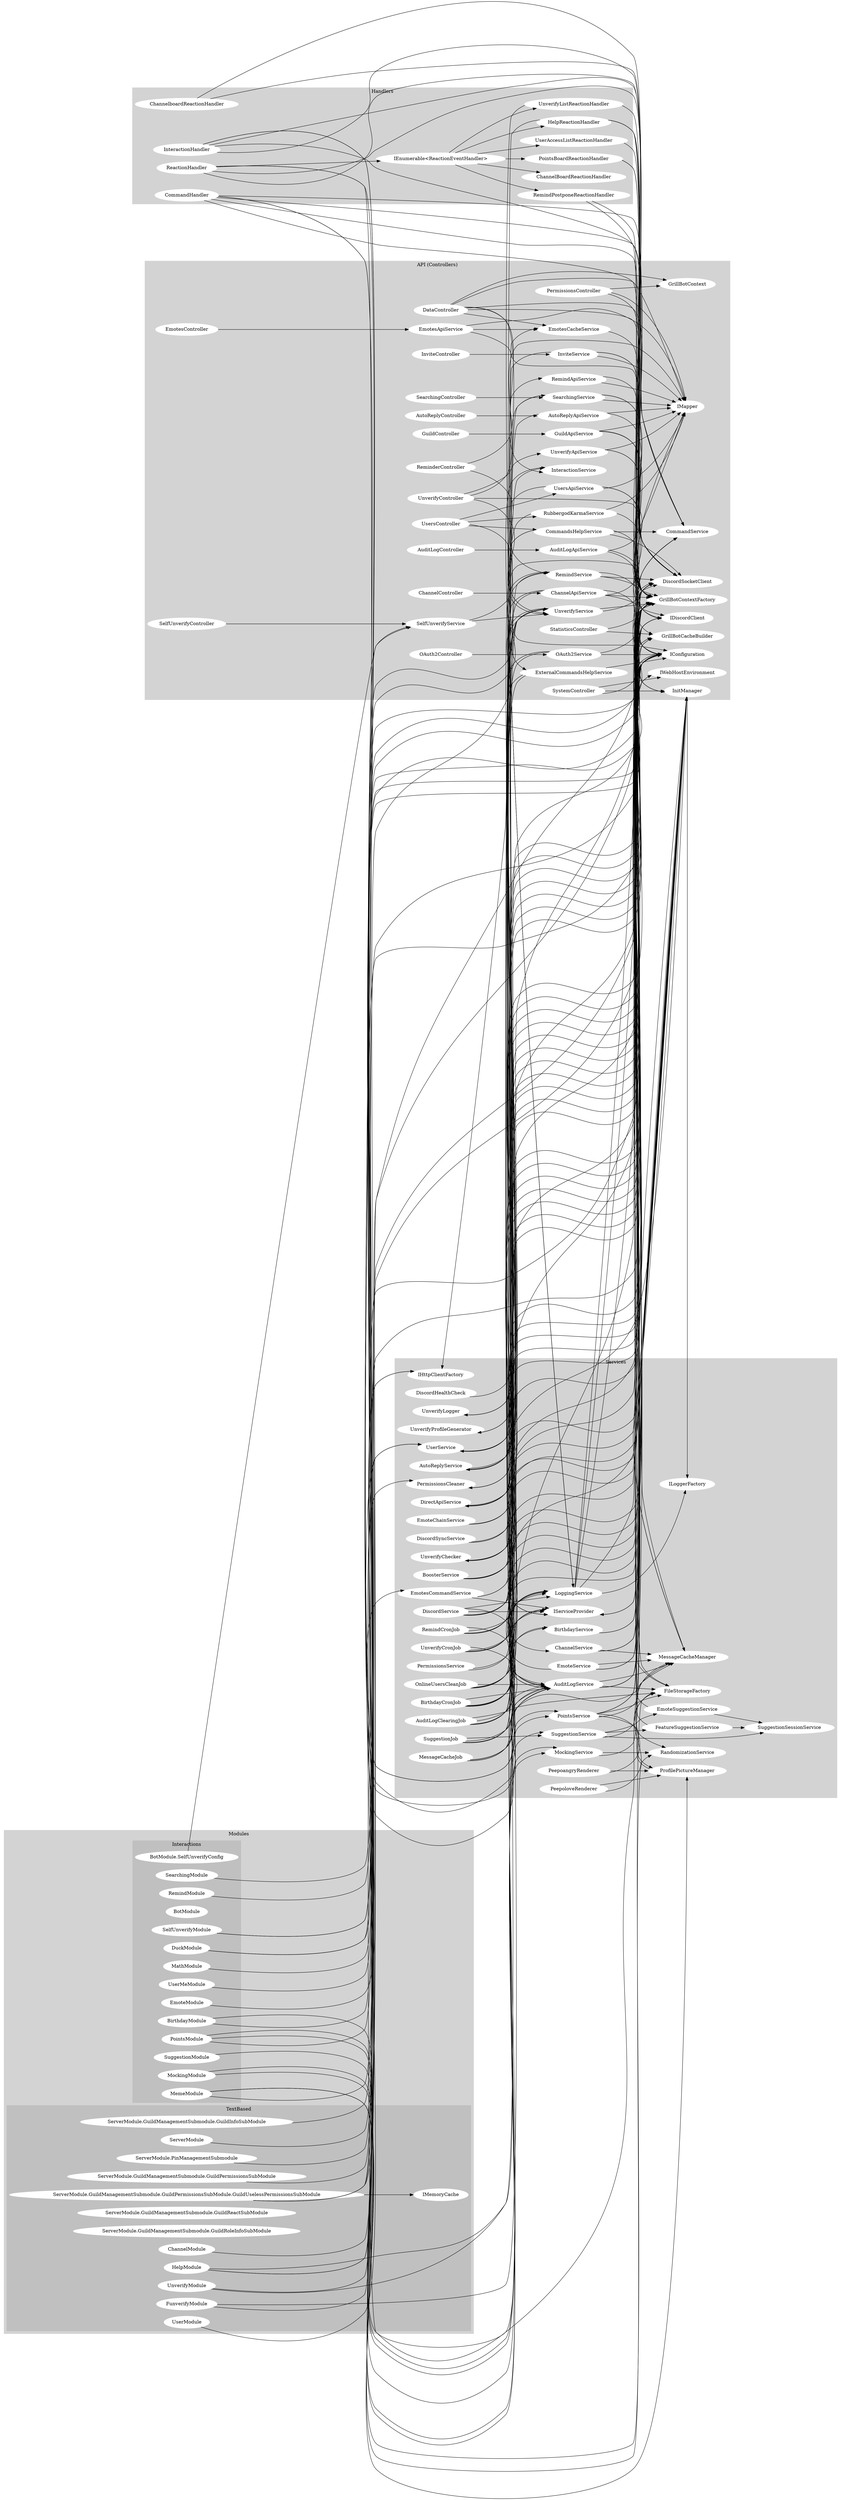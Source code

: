 digraph G {
    rankdir=LR
    
    subgraph cluster_0 {
		style=filled;
		color=lightgrey;
		node [
		    style=filled,
		    color=white
	    ];
		
		AuditLogController -> { AuditLogApiService }
        OAuth2Controller -> OAuth2Service
        AutoReplyController -> { AutoReplyApiService }
        ChannelController -> { ChannelApiService }
        DataController -> { DiscordSocketClient GrillBotContext CommandService IConfiguration InteractionService EmotesCacheService IMapper }
        EmotesController -> EmotesApiService
        GuildController -> { GuildApiService }
        InviteController -> InviteService
        PermissionsController -> { GrillBotContext DiscordSocketClient IMapper }
        ReminderController -> { RemindService RemindApiService }
        SearchingController -> SearchingService
        SelfUnverifyController -> SelfUnverifyService
        StatisticsController -> { GrillBotContextFactory GrillBotCacheBuilder }
        SystemController -> { IWebHostEnvironment DiscordSocketClient InitManager }
        UnverifyController -> { UnverifyService IDiscordClient IMapper UnverifyApiService }
        UsersController -> { CommandsHelpService ExternalCommandsHelpService UsersApiService RubbergodKarmaService }
		
		label = "API (Controllers)";
	}
	
	subgraph cluster_2 {
	    style=filled;
		color=lightgrey;
		node [
		    style=filled,
		    color=white
	    ];
	    
	    AuditLogService -> { DiscordSocketClient GrillBotContextFactory MessageCacheManager FileStorageFactory InitManager }
	    AuditLogApiService -> { GrillBotContextFactory IMapper FileStorageFactory }
	    AuditLogClearingJob -> { LoggingService AuditLogService IDiscordClient GrillBotContextFactory FileStorageFactory InitManager }
	    
	    "BirthdayCronJob" -> "IConfiguration"
        "BirthdayCronJob" -> "BirthdayService"
        "BirthdayCronJob" -> "LoggingService"
        "BirthdayCronJob" -> "AuditLogService"
        "BirthdayCronJob" -> "IDiscordClient"
        "BirthdayCronJob" -> "InitManager"
        
        "BirthdayService" -> "DiscordSocketClient"
        "BirthdayService" -> "GrillBotContextFactory"
        
        CommandsHelpService -> { DiscordSocketClient CommandService ChannelService IServiceProvider IConfiguration }
        ExternalCommandsHelpService -> { DirectApiService IConfiguration IServiceProvider }
        DirectApiService -> { DiscordSocketClient IConfiguration InitManager GrillBotCacheBuilder }
        
        "DiscordHealthCheck" -> "DiscordSocketClient"
        DiscordService -> { DiscordSocketClient IConfiguration IServiceProvider CommandService LoggingService IWebHostEnvironment InitManager InteractionService AuditLogService }
        "DiscordSyncService" -> "DiscordSocketClient"
        "DiscordSyncService" -> "GrillBotContextFactory"
        "DiscordSyncService" -> "InitManager"
        
        "EmoteChainService" -> "IConfiguration"
        "EmoteChainService" -> "DiscordSocketClient"
        EmotesApiService -> { GrillBotContextFactory EmotesCacheService IMapper }
        "EmotesCacheService" -> "DiscordSocketClient"
        "EmotesCommandService" -> "IServiceProvider"
        "EmotesCommandService" -> "GrillBotContextFactory"
        "EmotesCommandService" -> "IDiscordClient"
        EmoteService -> { DiscordSocketClient GrillBotContextFactory IConfiguration MessageCacheManager EmotesCacheService }
	    
	    "FileStorageFactory" -> "IConfiguration"
	    
	    GuildApiService -> { GrillBotContextFactory DiscordSocketClient IMapper GrillBotCacheBuilder }
	    
	    ChannelService -> { DiscordSocketClient GrillBotContextFactory IConfiguration MessageCacheManager }
	    ChannelApiService -> { GrillBotContextFactory IMapper IDiscordClient MessageCacheManager AuditLogService AutoReplyService }
	    
	    PeepoangryRenderer -> { FileStorageFactory ProfilePictureManager }
	    PeepoloveRenderer -> { FileStorageFactory ProfilePictureManager }
	    
	    "LoggingService" -> "DiscordSocketClient"
	    "LoggingService" -> "CommandService"
	    "LoggingService" -> "ILoggerFactory"
	    "LoggingService" -> "IConfiguration"
	    "LoggingService" -> "GrillBotContextFactory"
	    "LoggingService" -> "InteractionService"
	    
	    PermissionsCleaner -> { IDiscordClient }
	    "PermissionsService" -> "GrillBotContextFactory"
	    "PermissionsService" -> "IServiceProvider"
	    
	    RemindCronJob -> { LoggingService AuditLogService IDiscordClient RemindService InitManager }
	    RemindService -> { DiscordSocketClient GrillBotContextFactory IConfiguration AuditLogService }
	    RemindApiService -> { GrillBotContextFactory IMapper }
	    
	    EmoteSuggestionService -> { SuggestionSessionService GrillBotContextFactory }
	    FeatureSuggestionService -> { SuggestionSessionService IConfiguration }
	    SuggestionJob -> { LoggingService AuditLogService IDiscordClient InitManager SuggestionService GrillBotContextFactory }
	    SuggestionService -> { EmoteSuggestionService FeatureSuggestionService IDiscordClient SuggestionSessionService }
	    
	    "SelfUnverifyService" -> "UnverifyService"
	    "SelfUnverifyService" -> "GrillBotContextFactory"
	    
	    UnverifyApiService -> { GrillBotContextFactory IMapper IDiscordClient }
	    
	    "UnverifyChecker" -> "GrillBotContextFactory"
	    "UnverifyChecker" -> "IConfiguration"
	    "UnverifyChecker" -> "IWebHostEnvironment"
	    
	    "UnverifyCronJob" -> "LoggingService"
	    "UnverifyCronJob" -> "AuditLogService"
	    "UnverifyCronJob" -> "IDiscordClient"
	    "UnverifyCronJob" -> "UnverifyService"
	    "UnverifyCronJob" -> "InitManager"
	    
	    "UnverifyLogger" -> "DiscordSocketClient"
	    "UnverifyLogger" -> "GrillBotContextFactory"
	    
	    "UnverifyProfileGenerator" -> "GrillBotContextFactory"
	    
	    UnverifyService -> { DiscordSocketClient UnverifyChecker UnverifyProfileGenerator UnverifyLogger GrillBotContextFactory LoggingService PermissionsCleaner }
	    
	    "OnlineUsersCleanJob" -> "LoggingService"
	    "OnlineUsersCleanJob" -> "AuditLogService"
	    "OnlineUsersCleanJob" -> "IDiscordClient"
	    "OnlineUsersCleanJob" -> "GrillBotContextFactory"
	    "OnlineUsersCleanJob" -> "InitManager"
	    
	    PointsService -> { DiscordSocketClient GrillBotContextFactory IConfiguration FileStorageFactory MessageCacheManager RandomizationService ProfilePictureManager }
	    UserService -> { GrillBotContextFactory IConfiguration DiscordSocketClient }
	    UsersApiService -> { GrillBotContextFactory IMapper IDiscordClient AuditLogService }
	    RubbergodKarmaService -> { DirectApiService IDiscordClient IMapper }
	   
	    AutoReplyApiService -> { AutoReplyService GrillBotContextFactory IMapper }
	    "AutoReplyService" -> "IConfiguration"
	    "AutoReplyService" -> "DiscordSocketClient"
	    "AutoReplyService" -> "GrillBotContextFactory"
	    "AutoReplyService" -> "InitManager"
	    
	    "BoosterService" -> "DiscordSocketClient"
	    "BoosterService" -> "GrillBotContextFactory"
	    "BoosterService" -> "IConfiguration"
	    "BoosterService" -> "InitManager"
	    
	    InviteService -> { DiscordSocketClient GrillBotContextFactory AuditLogService IMapper }
	    MessageCacheJob -> { LoggingService AuditLogService IDiscordClient InitManager MessageCacheManager }
	    
	    "MockingService" -> "IConfiguration"
	    "MockingService" -> "RandomizationService"
	    
	    "OAuth2Service" -> "IConfiguration"
	    "OAuth2Service" -> "GrillBotContextFactory"
	    "OAuth2Service" -> "LoggingService"
	    "OAuth2Service" -> "IHttpClientFactory"
	    
	    "RandomizationService"
	    
	    SearchingService -> { DiscordSocketClient GrillBotContextFactory UserService IMapper }
	    
	    label = "Services"
	}
	
	subgraph cluster_3 {
	    style=filled;
		color=lightgrey;
		node [
		    style=filled,
		    color=white
	    ];
	    
	    "CommandHandler" -> "DiscordSocketClient"
	    "CommandHandler" -> "CommandService"
	    "CommandHandler" -> "IServiceProvider"
	    "CommandHandler" -> "IConfiguration"
	    "CommandHandler" -> "AuditLogService"
	    "CommandHandler" -> "InitManager"
	    
	    "InteractionHandler" -> "DiscordSocketClient"
	    "InteractionHandler" -> "GrillBotContextFactory"
	    "InteractionHandler" -> "IServiceProvider"
	    "InteractionHandler" -> "InitManager"
	    "InteractionHandler" -> "AuditLogService"
	    
	    ReactionHandler -> { DiscordSocketClient "IEnumerable<ReactionEventHandler>" MessageCacheManager InitManager LoggingService }
	    
	    "IEnumerable<ReactionEventHandler>" -> "HelpReactionHandler"
	    "IEnumerable<ReactionEventHandler>" -> "ChannelBoardReactionHandler"
	    "IEnumerable<ReactionEventHandler>" -> "PointsBoardReactionHandler"
	    "IEnumerable<ReactionEventHandler>" -> "UserAccessListReactionHandler"
	    "IEnumerable<ReactionEventHandler>" -> "UnverifyListReactionHandler"
	    "IEnumerable<ReactionEventHandler>" -> "RemindPostponeReactionHandler"
	    "HelpReactionHandler" -> "CommandService"
	    "HelpReactionHandler" -> "DiscordSocketClient"
	    "HelpReactionHandler" -> "IServiceProvider"
	    "HelpReactionHandler" -> "IConfiguration"
	    "ChannelboardReactionHandler" -> "GrillBotContextFactory"
	    "ChannelboardReactionHandler" -> "DiscordSocketClient"
	    "PointsBoardReactionHandler" -> "GrillBotContextFactory"
	    "PointsBoardReactionHandler" -> "DiscordSocketClient"
	    "RemindPostponeReactionHandler" -> "GrillBotContextFactory"
	    "RemindPostponeReactionHandler" -> "IDiscordClient"
	    "UserAccessListReactionHandler" -> "DiscordSocketClient"
	    "UnverifyListReactionHandler" -> "DiscordSocketClient"
	    "UnverifyListReactionHandler" -> "UnverifyService"
	    
	    label = "Handlers"
	}
	
	subgraph cluster_4 {
	    style=filled;
		color=lightgrey;
		node [
		    style=filled,
		    color=white
	    ];
	    
	    subgraph cluster_4_1 {
    	    style=filled;
    		color=grey;
    		node [
    		    style=filled,
    		    color=white
    	    ];
    	    
    	    SelfUnverifyModule -> SelfUnverifyService
    	    SelfUnverifyModule -> IConfiguration
    	    UserMeModule -> UserService
    	    BirthdayModule -> BirthdayService
    	    BirthdayModule -> IConfiguration
            BotModule
    	    "BotModule.SelfUnverifyConfig" -> SelfUnverifyService
            DuckModule -> IHttpClientFactory
    	    DuckModule -> IConfiguration
    	    EmoteModule -> EmotesCommandService
    	    MathModule -> IHttpClientFactory
    	    MemeModule -> RandomizationService
    	    MemeModule -> IConfiguration
    	    MockingModule -> MockingService
    	    PointsModule -> PointsService
    	    RemindModule -> RemindService
    	    SearchingModule -> SearchingService
    	    SuggestionModule -> SuggestionService
    	    
	        label = "Interactions"
	    }
	    
	    subgraph cluster_4_2 {
    	    style=filled;
    		color=grey;
    		node [
    		    style=filled,
    		    color=white
    	    ];
    	    
    	    "ServerModule" -> "IConfiguration"
    	    "ServerModule.PinManagementSubmodule" -> "IConfiguration"
    	    "ServerModule.GuildManagementSubmodule.GuildInfoSubModule" -> "GrillBotContextFactory"
    	    "ServerModule.GuildManagementSubmodule.GuildPermissionsSubModule" -> "IConfiguration"
    	    "ServerModule.GuildManagementSubmodule.GuildPermissionsSubModule.GuildUselessPermissionsSubModule" -> { IMemoryCache IConfiguration PermissionsCleaner UnverifyService }
    	    "ServerModule.GuildManagementSubmodule.GuildReactSubModule"
    	    "ServerModule.GuildManagementSubmodule.GuildRoleInfoSubModule"
    	    
    	    "PointsModule" -> "PointsService"
    	    "PointsModule" -> "GrillBotContextFactory"
    	    
    	    "MockingModule" -> "MockingService"
    	    
    	    MemeModule -> { FileStorageFactory ProfilePictureManager }
    	    HelpModule -> { CommandService IServiceProvider IConfiguration }
    	    
    	    "ChannelModule" -> "GrillBotContextFactory"
    	    
    	    "UserModule" -> "UserService"
    	    
    	    "UnverifyModule" -> "UnverifyService"
    	    "UnverifyModule" -> "IConfiguration"
    	    
    	    "FunverifyModule" -> "UnverifyService"
    	    "FunverifyModule" -> "IConfiguration"
    	    
	        label = "TextBased"
	    }
	    
	    label = "Modules";
	}
	
	subgraph cluster_5 {
	    style=filled;
		color=lightgrey;
		node [
		    style=filled,
		    color=white
	    ];
	    
	    MessageCacheManager -> { DiscordSocketClient InitManager GrillBotCacheBuilder }
	    ProfilePictureManager -> { GrillBotCacheBuilder }
	    GrillBotCacheBuilder -> { IServiceProvider }
	    
	    label = "Cache";
	}
	
	subgraph cluster_6 {
	    style=filled;
		color=lightgrey;
		node [
		    style=filled,
		    color=white
	    ];
	    
	    GrillBotContextFactory -> { IServiceProvider }
	    
	    label = "Database";
	}
	
	subgraph cluster_7 {
	    style=filled;
		color=lightgrey;
		node [
		    style=filled,
		    color=white
	    ];
	    
	    InitManager -> ILoggerFactory
	    
	    label = "Common";
	}
}

